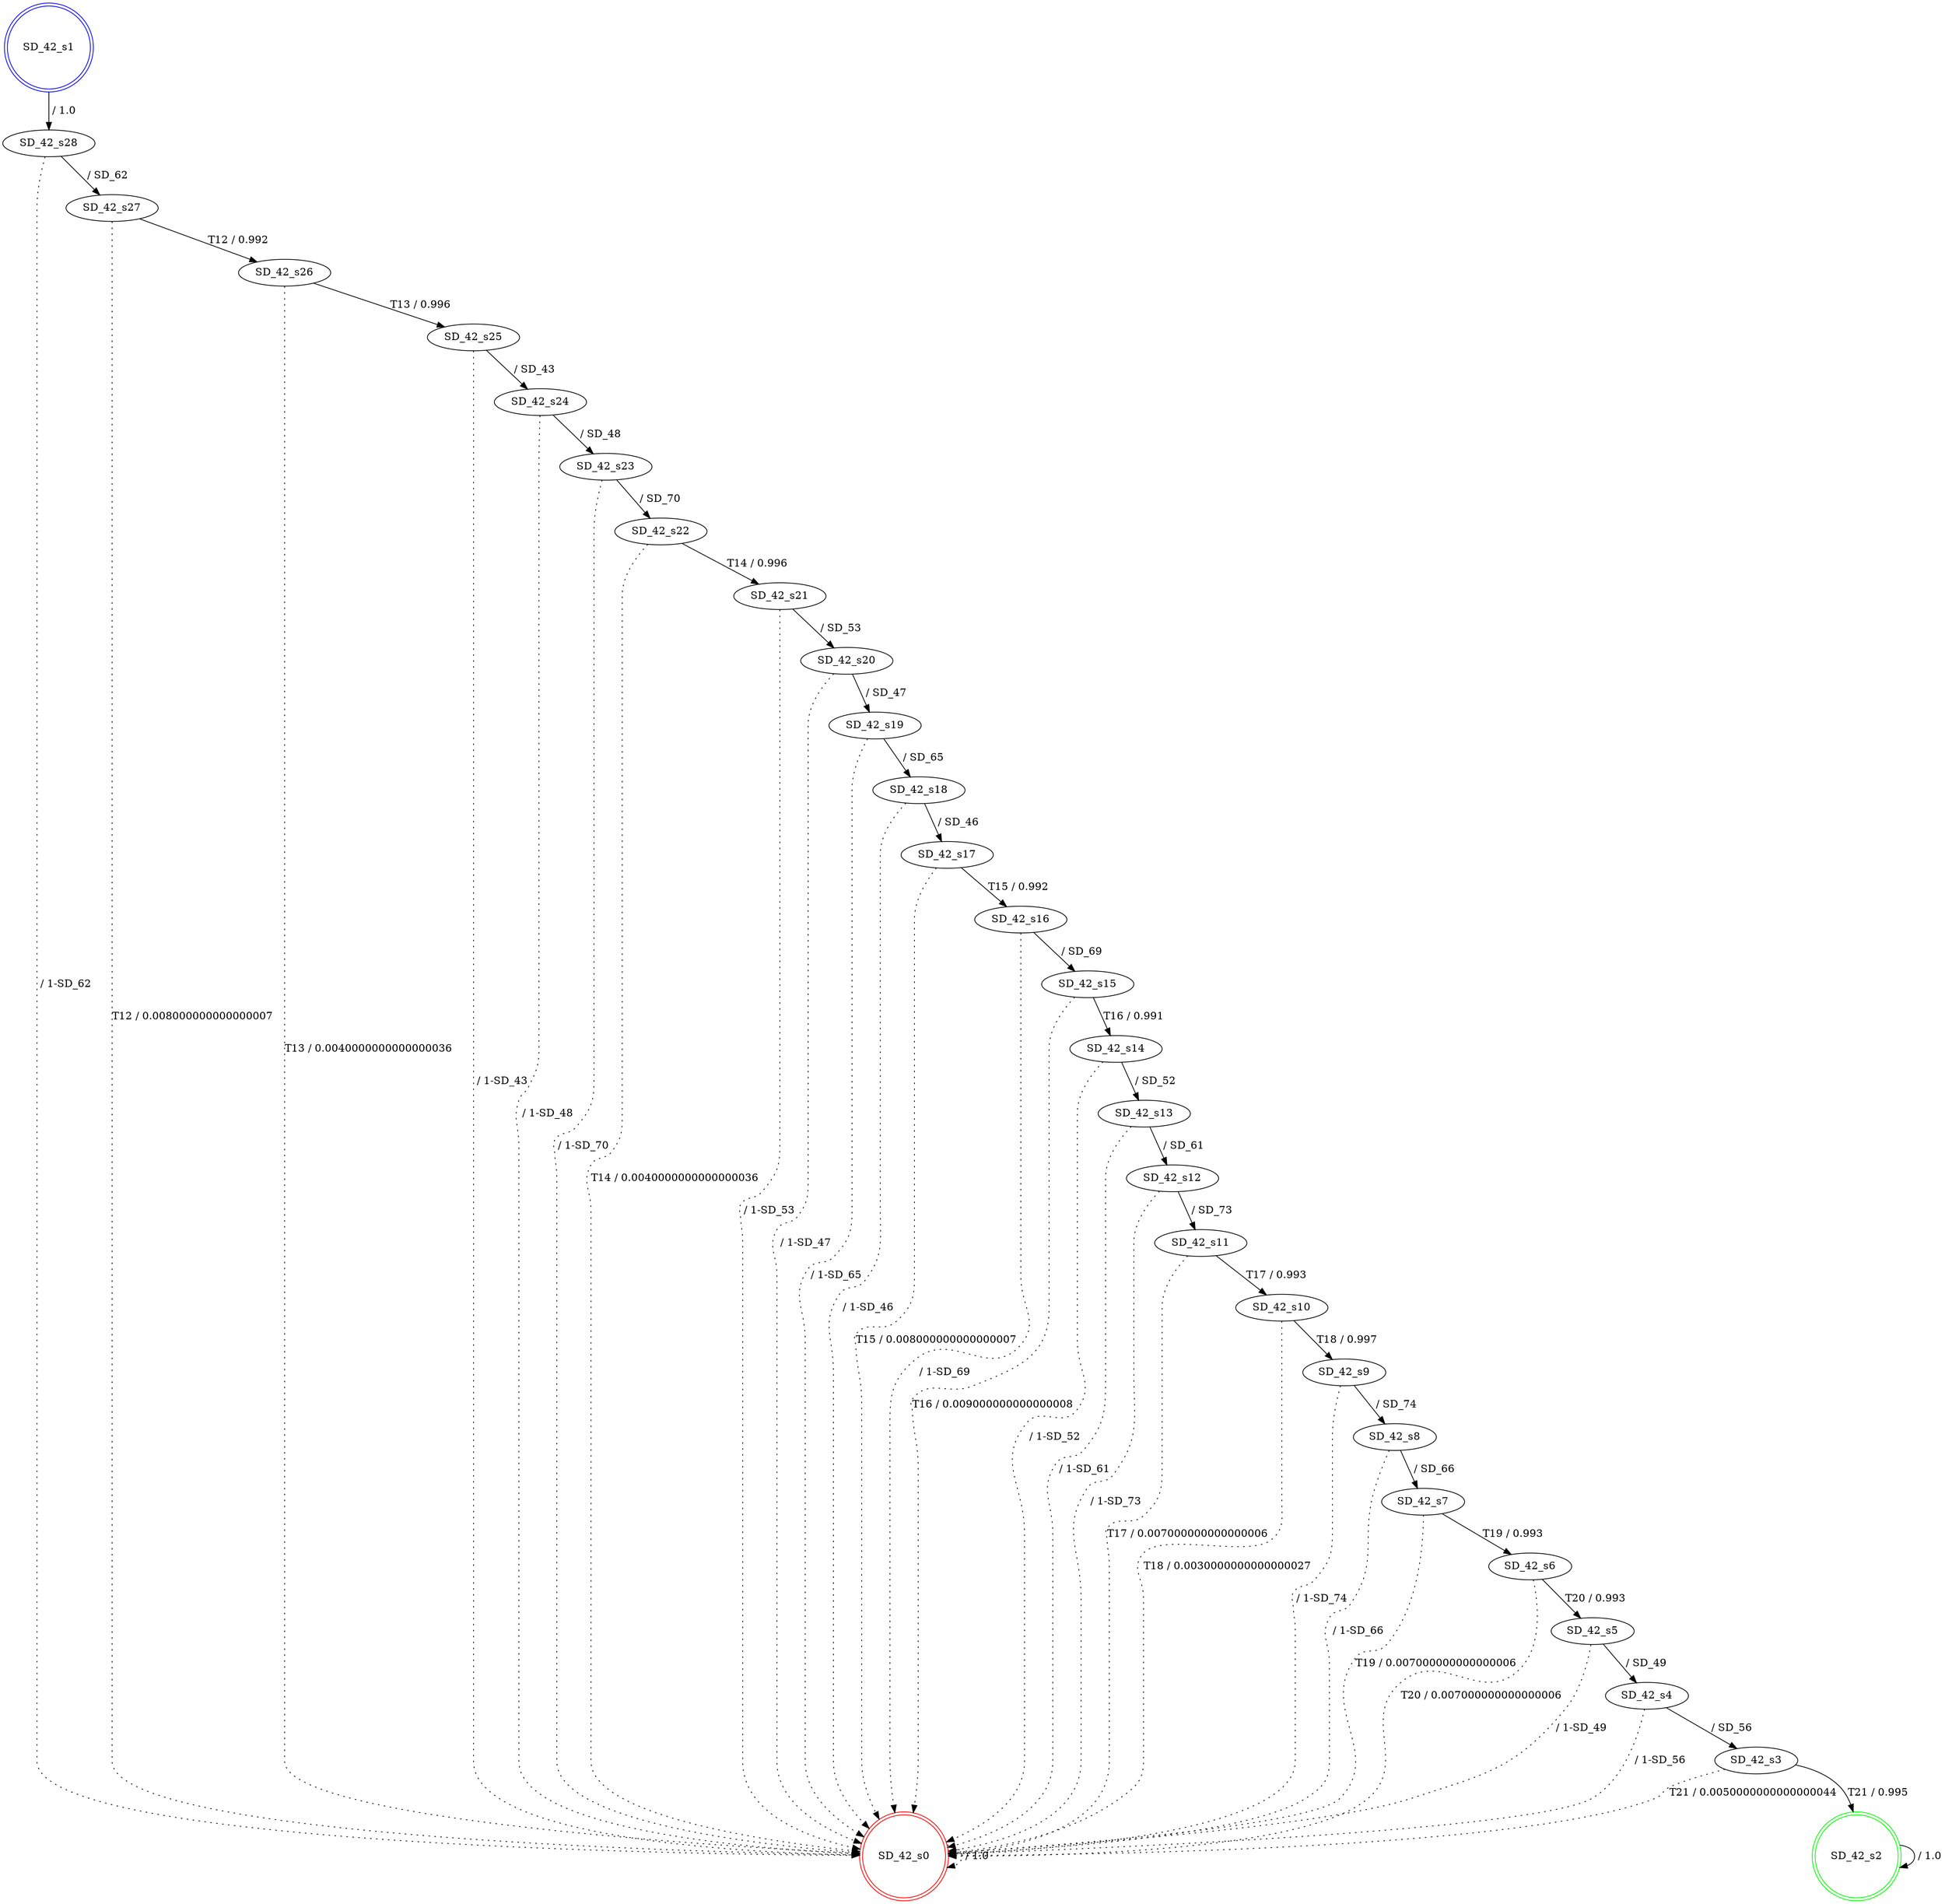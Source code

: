 digraph graphname {
SD_42_s0 [label="SD_42_s0",color=red,shape=doublecircle ];
SD_42_s1 [label="SD_42_s1",color=blue,shape=doublecircle ];
SD_42_s2 [label="SD_42_s2",color=green,shape=doublecircle ];
SD_42_s3 [label="SD_42_s3" ];
SD_42_s4 [label="SD_42_s4" ];
SD_42_s5 [label="SD_42_s5" ];
SD_42_s6 [label="SD_42_s6" ];
SD_42_s7 [label="SD_42_s7" ];
SD_42_s8 [label="SD_42_s8" ];
SD_42_s9 [label="SD_42_s9" ];
SD_42_s10 [label="SD_42_s10" ];
SD_42_s11 [label="SD_42_s11" ];
SD_42_s12 [label="SD_42_s12" ];
SD_42_s13 [label="SD_42_s13" ];
SD_42_s14 [label="SD_42_s14" ];
SD_42_s15 [label="SD_42_s15" ];
SD_42_s16 [label="SD_42_s16" ];
SD_42_s17 [label="SD_42_s17" ];
SD_42_s18 [label="SD_42_s18" ];
SD_42_s19 [label="SD_42_s19" ];
SD_42_s20 [label="SD_42_s20" ];
SD_42_s21 [label="SD_42_s21" ];
SD_42_s22 [label="SD_42_s22" ];
SD_42_s23 [label="SD_42_s23" ];
SD_42_s24 [label="SD_42_s24" ];
SD_42_s25 [label="SD_42_s25" ];
SD_42_s26 [label="SD_42_s26" ];
SD_42_s27 [label="SD_42_s27" ];
SD_42_s28 [label="SD_42_s28" ];
SD_42_s0 -> SD_42_s0 [label=" / 1.0", style=dotted];
SD_42_s1 -> SD_42_s28 [label=" / 1.0"];
SD_42_s2 -> SD_42_s2 [label=" / 1.0"];
SD_42_s3 -> SD_42_s2 [label="T21 / 0.995"];
SD_42_s3 -> SD_42_s0 [label="T21 / 0.0050000000000000044", style=dotted];
SD_42_s4 -> SD_42_s3 [label=" / SD_56"];
SD_42_s4 -> SD_42_s0 [label=" / 1-SD_56", style=dotted];
SD_42_s5 -> SD_42_s4 [label=" / SD_49"];
SD_42_s5 -> SD_42_s0 [label=" / 1-SD_49", style=dotted];
SD_42_s6 -> SD_42_s5 [label="T20 / 0.993"];
SD_42_s6 -> SD_42_s0 [label="T20 / 0.007000000000000006", style=dotted];
SD_42_s7 -> SD_42_s6 [label="T19 / 0.993"];
SD_42_s7 -> SD_42_s0 [label="T19 / 0.007000000000000006", style=dotted];
SD_42_s8 -> SD_42_s7 [label=" / SD_66"];
SD_42_s8 -> SD_42_s0 [label=" / 1-SD_66", style=dotted];
SD_42_s9 -> SD_42_s8 [label=" / SD_74"];
SD_42_s9 -> SD_42_s0 [label=" / 1-SD_74", style=dotted];
SD_42_s10 -> SD_42_s9 [label="T18 / 0.997"];
SD_42_s10 -> SD_42_s0 [label="T18 / 0.0030000000000000027", style=dotted];
SD_42_s11 -> SD_42_s10 [label="T17 / 0.993"];
SD_42_s11 -> SD_42_s0 [label="T17 / 0.007000000000000006", style=dotted];
SD_42_s12 -> SD_42_s11 [label=" / SD_73"];
SD_42_s12 -> SD_42_s0 [label=" / 1-SD_73", style=dotted];
SD_42_s13 -> SD_42_s12 [label=" / SD_61"];
SD_42_s13 -> SD_42_s0 [label=" / 1-SD_61", style=dotted];
SD_42_s14 -> SD_42_s13 [label=" / SD_52"];
SD_42_s14 -> SD_42_s0 [label=" / 1-SD_52", style=dotted];
SD_42_s15 -> SD_42_s14 [label="T16 / 0.991"];
SD_42_s15 -> SD_42_s0 [label="T16 / 0.009000000000000008", style=dotted];
SD_42_s16 -> SD_42_s15 [label=" / SD_69"];
SD_42_s16 -> SD_42_s0 [label=" / 1-SD_69", style=dotted];
SD_42_s17 -> SD_42_s16 [label="T15 / 0.992"];
SD_42_s17 -> SD_42_s0 [label="T15 / 0.008000000000000007", style=dotted];
SD_42_s18 -> SD_42_s17 [label=" / SD_46"];
SD_42_s18 -> SD_42_s0 [label=" / 1-SD_46", style=dotted];
SD_42_s19 -> SD_42_s18 [label=" / SD_65"];
SD_42_s19 -> SD_42_s0 [label=" / 1-SD_65", style=dotted];
SD_42_s20 -> SD_42_s19 [label=" / SD_47"];
SD_42_s20 -> SD_42_s0 [label=" / 1-SD_47", style=dotted];
SD_42_s21 -> SD_42_s20 [label=" / SD_53"];
SD_42_s21 -> SD_42_s0 [label=" / 1-SD_53", style=dotted];
SD_42_s22 -> SD_42_s21 [label="T14 / 0.996"];
SD_42_s22 -> SD_42_s0 [label="T14 / 0.0040000000000000036", style=dotted];
SD_42_s23 -> SD_42_s22 [label=" / SD_70"];
SD_42_s23 -> SD_42_s0 [label=" / 1-SD_70", style=dotted];
SD_42_s24 -> SD_42_s23 [label=" / SD_48"];
SD_42_s24 -> SD_42_s0 [label=" / 1-SD_48", style=dotted];
SD_42_s25 -> SD_42_s24 [label=" / SD_43"];
SD_42_s25 -> SD_42_s0 [label=" / 1-SD_43", style=dotted];
SD_42_s26 -> SD_42_s25 [label="T13 / 0.996"];
SD_42_s26 -> SD_42_s0 [label="T13 / 0.0040000000000000036", style=dotted];
SD_42_s27 -> SD_42_s26 [label="T12 / 0.992"];
SD_42_s27 -> SD_42_s0 [label="T12 / 0.008000000000000007", style=dotted];
SD_42_s28 -> SD_42_s27 [label=" / SD_62"];
SD_42_s28 -> SD_42_s0 [label=" / 1-SD_62", style=dotted];
}